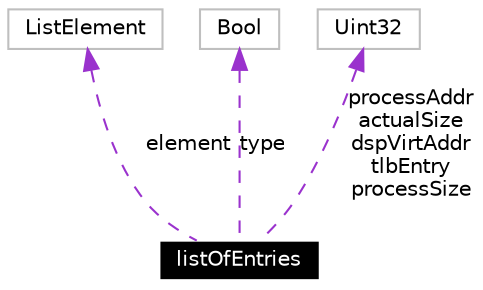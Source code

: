 digraph G
{
  edge [fontname="Helvetica",fontsize=10,labelfontname="Helvetica",labelfontsize=10];
  node [fontname="Helvetica",fontsize=10,shape=record];
  Node1 [label="listOfEntries",height=0.2,width=0.4,color="white", fillcolor="black", style="filled" fontcolor="white"];
  Node2 -> Node1 [dir=back,color="darkorchid3",fontsize=10,style="dashed",label="element",fontname="Helvetica"];
  Node2 [label="ListElement",height=0.2,width=0.4,color="grey75", fillcolor="white", style="filled"];
  Node3 -> Node1 [dir=back,color="darkorchid3",fontsize=10,style="dashed",label="type",fontname="Helvetica"];
  Node3 [label="Bool",height=0.2,width=0.4,color="grey75", fillcolor="white", style="filled"];
  Node4 -> Node1 [dir=back,color="darkorchid3",fontsize=10,style="dashed",label="processAddr\nactualSize\ndspVirtAddr\ntlbEntry\nprocessSize",fontname="Helvetica"];
  Node4 [label="Uint32",height=0.2,width=0.4,color="grey75", fillcolor="white", style="filled"];
}
